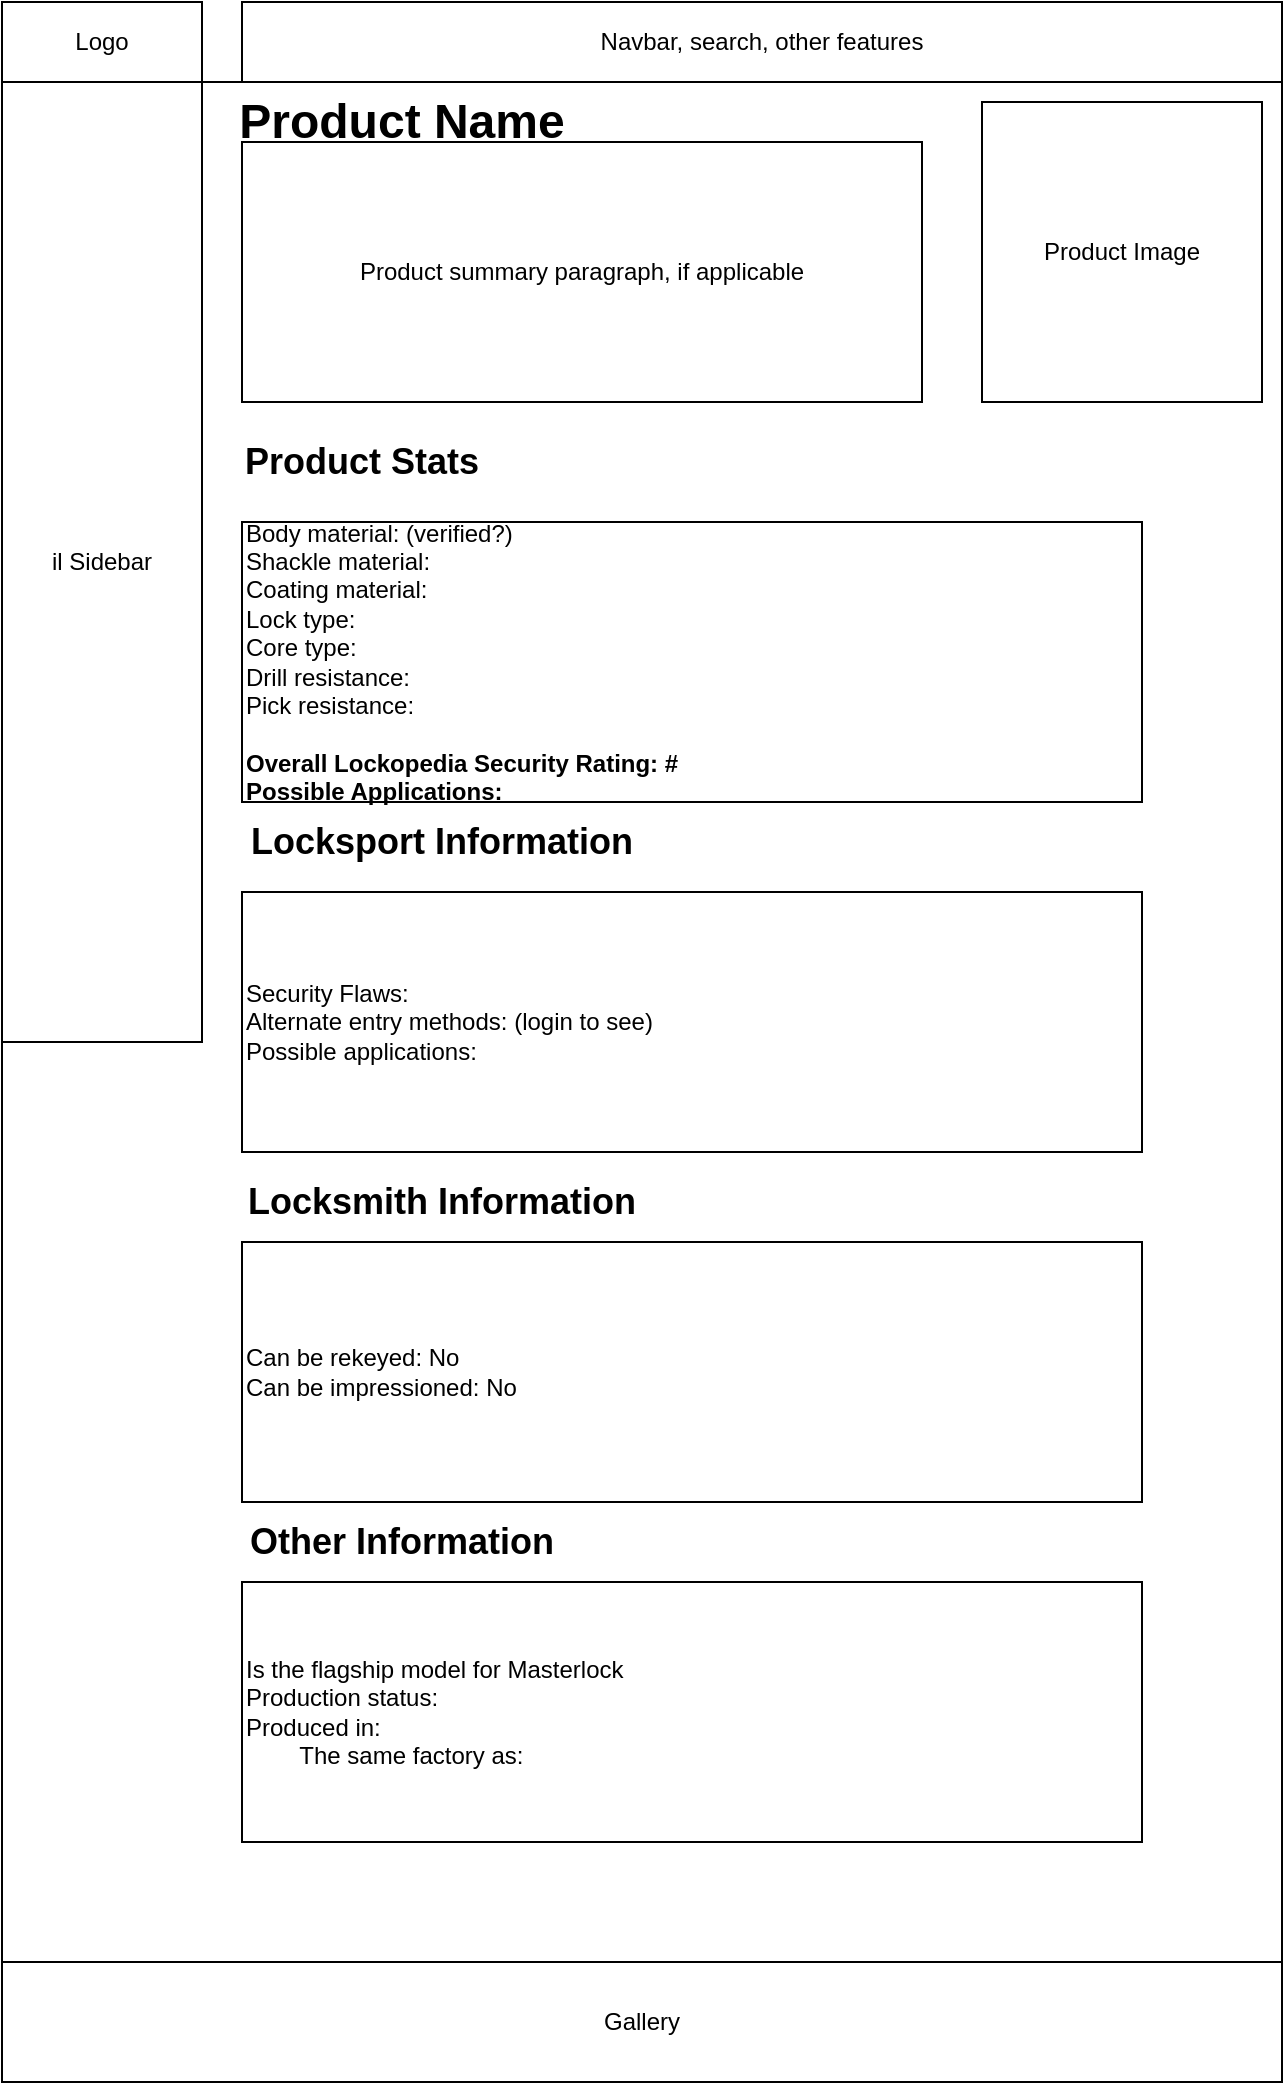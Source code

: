 <mxfile version="15.2.7" type="device"><diagram id="C5RBs43oDa-KdzZeNtuy" name="Page-1"><mxGraphModel dx="510" dy="607" grid="1" gridSize="10" guides="1" tooltips="1" connect="1" arrows="1" fold="1" page="1" pageScale="1" pageWidth="827" pageHeight="1169" math="0" shadow="0"><root><mxCell id="WIyWlLk6GJQsqaUBKTNV-0"/><mxCell id="WIyWlLk6GJQsqaUBKTNV-1" parent="WIyWlLk6GJQsqaUBKTNV-0"/><mxCell id="Y5gobAzfAZjo5FfuXIPn-0" value="" style="rounded=0;whiteSpace=wrap;html=1;" vertex="1" parent="WIyWlLk6GJQsqaUBKTNV-1"><mxGeometry x="80" y="80" width="640" height="940" as="geometry"/></mxCell><mxCell id="Y5gobAzfAZjo5FfuXIPn-1" value="Logo" style="rounded=0;whiteSpace=wrap;html=1;" vertex="1" parent="WIyWlLk6GJQsqaUBKTNV-1"><mxGeometry x="80" y="40" width="100" height="40" as="geometry"/></mxCell><mxCell id="Y5gobAzfAZjo5FfuXIPn-2" value="Navbar, search, other features" style="rounded=0;whiteSpace=wrap;html=1;" vertex="1" parent="WIyWlLk6GJQsqaUBKTNV-1"><mxGeometry x="200" y="40" width="520" height="40" as="geometry"/></mxCell><mxCell id="Y5gobAzfAZjo5FfuXIPn-3" value="&lt;h1&gt;Product Name&lt;/h1&gt;" style="text;html=1;strokeColor=none;fillColor=none;align=center;verticalAlign=middle;whiteSpace=wrap;rounded=0;" vertex="1" parent="WIyWlLk6GJQsqaUBKTNV-1"><mxGeometry x="180" y="90" width="200" height="20" as="geometry"/></mxCell><mxCell id="Y5gobAzfAZjo5FfuXIPn-4" value="il Sidebar" style="rounded=0;whiteSpace=wrap;html=1;" vertex="1" parent="WIyWlLk6GJQsqaUBKTNV-1"><mxGeometry x="80" y="80" width="100" height="480" as="geometry"/></mxCell><mxCell id="Y5gobAzfAZjo5FfuXIPn-5" value="Product Image" style="rounded=0;whiteSpace=wrap;html=1;" vertex="1" parent="WIyWlLk6GJQsqaUBKTNV-1"><mxGeometry x="570" y="90" width="140" height="150" as="geometry"/></mxCell><mxCell id="Y5gobAzfAZjo5FfuXIPn-6" value="Product summary paragraph, if applicable" style="rounded=0;whiteSpace=wrap;html=1;" vertex="1" parent="WIyWlLk6GJQsqaUBKTNV-1"><mxGeometry x="200" y="110" width="340" height="130" as="geometry"/></mxCell><mxCell id="Y5gobAzfAZjo5FfuXIPn-7" value="&lt;h2&gt;Product Stats&lt;/h2&gt;" style="text;html=1;strokeColor=none;fillColor=none;align=center;verticalAlign=middle;whiteSpace=wrap;rounded=0;" vertex="1" parent="WIyWlLk6GJQsqaUBKTNV-1"><mxGeometry x="160" y="260" width="200" height="20" as="geometry"/></mxCell><mxCell id="Y5gobAzfAZjo5FfuXIPn-8" value="Body material: (verified?)&lt;br&gt;Shackle material:&lt;br&gt;Coating material:&lt;br&gt;Lock type:&lt;br&gt;Core type:&lt;br&gt;Drill resistance:&lt;br&gt;Pick resistance:&lt;br&gt;&lt;br&gt;&lt;b&gt;Overall Lockopedia Security Rating: #&lt;br&gt;Possible Applications:&lt;br&gt;&lt;/b&gt;" style="rounded=0;whiteSpace=wrap;html=1;align=left;" vertex="1" parent="WIyWlLk6GJQsqaUBKTNV-1"><mxGeometry x="200" y="300" width="450" height="140" as="geometry"/></mxCell><mxCell id="Y5gobAzfAZjo5FfuXIPn-9" value="&lt;h2&gt;Locksport Information&lt;/h2&gt;" style="text;html=1;strokeColor=none;fillColor=none;align=center;verticalAlign=middle;whiteSpace=wrap;rounded=0;" vertex="1" parent="WIyWlLk6GJQsqaUBKTNV-1"><mxGeometry x="140" y="450" width="320" height="20" as="geometry"/></mxCell><mxCell id="Y5gobAzfAZjo5FfuXIPn-10" value="Security Flaws:&lt;br&gt;Alternate entry methods: (login to see)&lt;br&gt;Possible applications:" style="rounded=0;whiteSpace=wrap;html=1;align=left;" vertex="1" parent="WIyWlLk6GJQsqaUBKTNV-1"><mxGeometry x="200" y="485" width="450" height="130" as="geometry"/></mxCell><mxCell id="Y5gobAzfAZjo5FfuXIPn-11" value="Is the flagship model for Masterlock&lt;br&gt;Production status:&lt;br&gt;Produced in:&lt;br&gt;&lt;span style=&quot;white-space: pre&quot;&gt;&#9;&lt;/span&gt;The same factory as:&lt;br&gt;" style="rounded=0;whiteSpace=wrap;html=1;align=left;" vertex="1" parent="WIyWlLk6GJQsqaUBKTNV-1"><mxGeometry x="200" y="830" width="450" height="130" as="geometry"/></mxCell><mxCell id="Y5gobAzfAZjo5FfuXIPn-12" value="&lt;h2&gt;Other Information&lt;/h2&gt;" style="text;html=1;strokeColor=none;fillColor=none;align=center;verticalAlign=middle;whiteSpace=wrap;rounded=0;" vertex="1" parent="WIyWlLk6GJQsqaUBKTNV-1"><mxGeometry x="120" y="800" width="320" height="20" as="geometry"/></mxCell><mxCell id="Y5gobAzfAZjo5FfuXIPn-15" value="Gallery" style="rounded=0;whiteSpace=wrap;html=1;" vertex="1" parent="WIyWlLk6GJQsqaUBKTNV-1"><mxGeometry x="80" y="1020" width="640" height="60" as="geometry"/></mxCell><mxCell id="Y5gobAzfAZjo5FfuXIPn-16" value="&lt;h2&gt;Locksmith Information&lt;/h2&gt;" style="text;html=1;strokeColor=none;fillColor=none;align=center;verticalAlign=middle;whiteSpace=wrap;rounded=0;" vertex="1" parent="WIyWlLk6GJQsqaUBKTNV-1"><mxGeometry x="140" y="630" width="320" height="20" as="geometry"/></mxCell><mxCell id="Y5gobAzfAZjo5FfuXIPn-17" value="Can be rekeyed: No&lt;br&gt;Can be impressioned: No" style="rounded=0;whiteSpace=wrap;html=1;align=left;" vertex="1" parent="WIyWlLk6GJQsqaUBKTNV-1"><mxGeometry x="200" y="660" width="450" height="130" as="geometry"/></mxCell></root></mxGraphModel></diagram></mxfile>